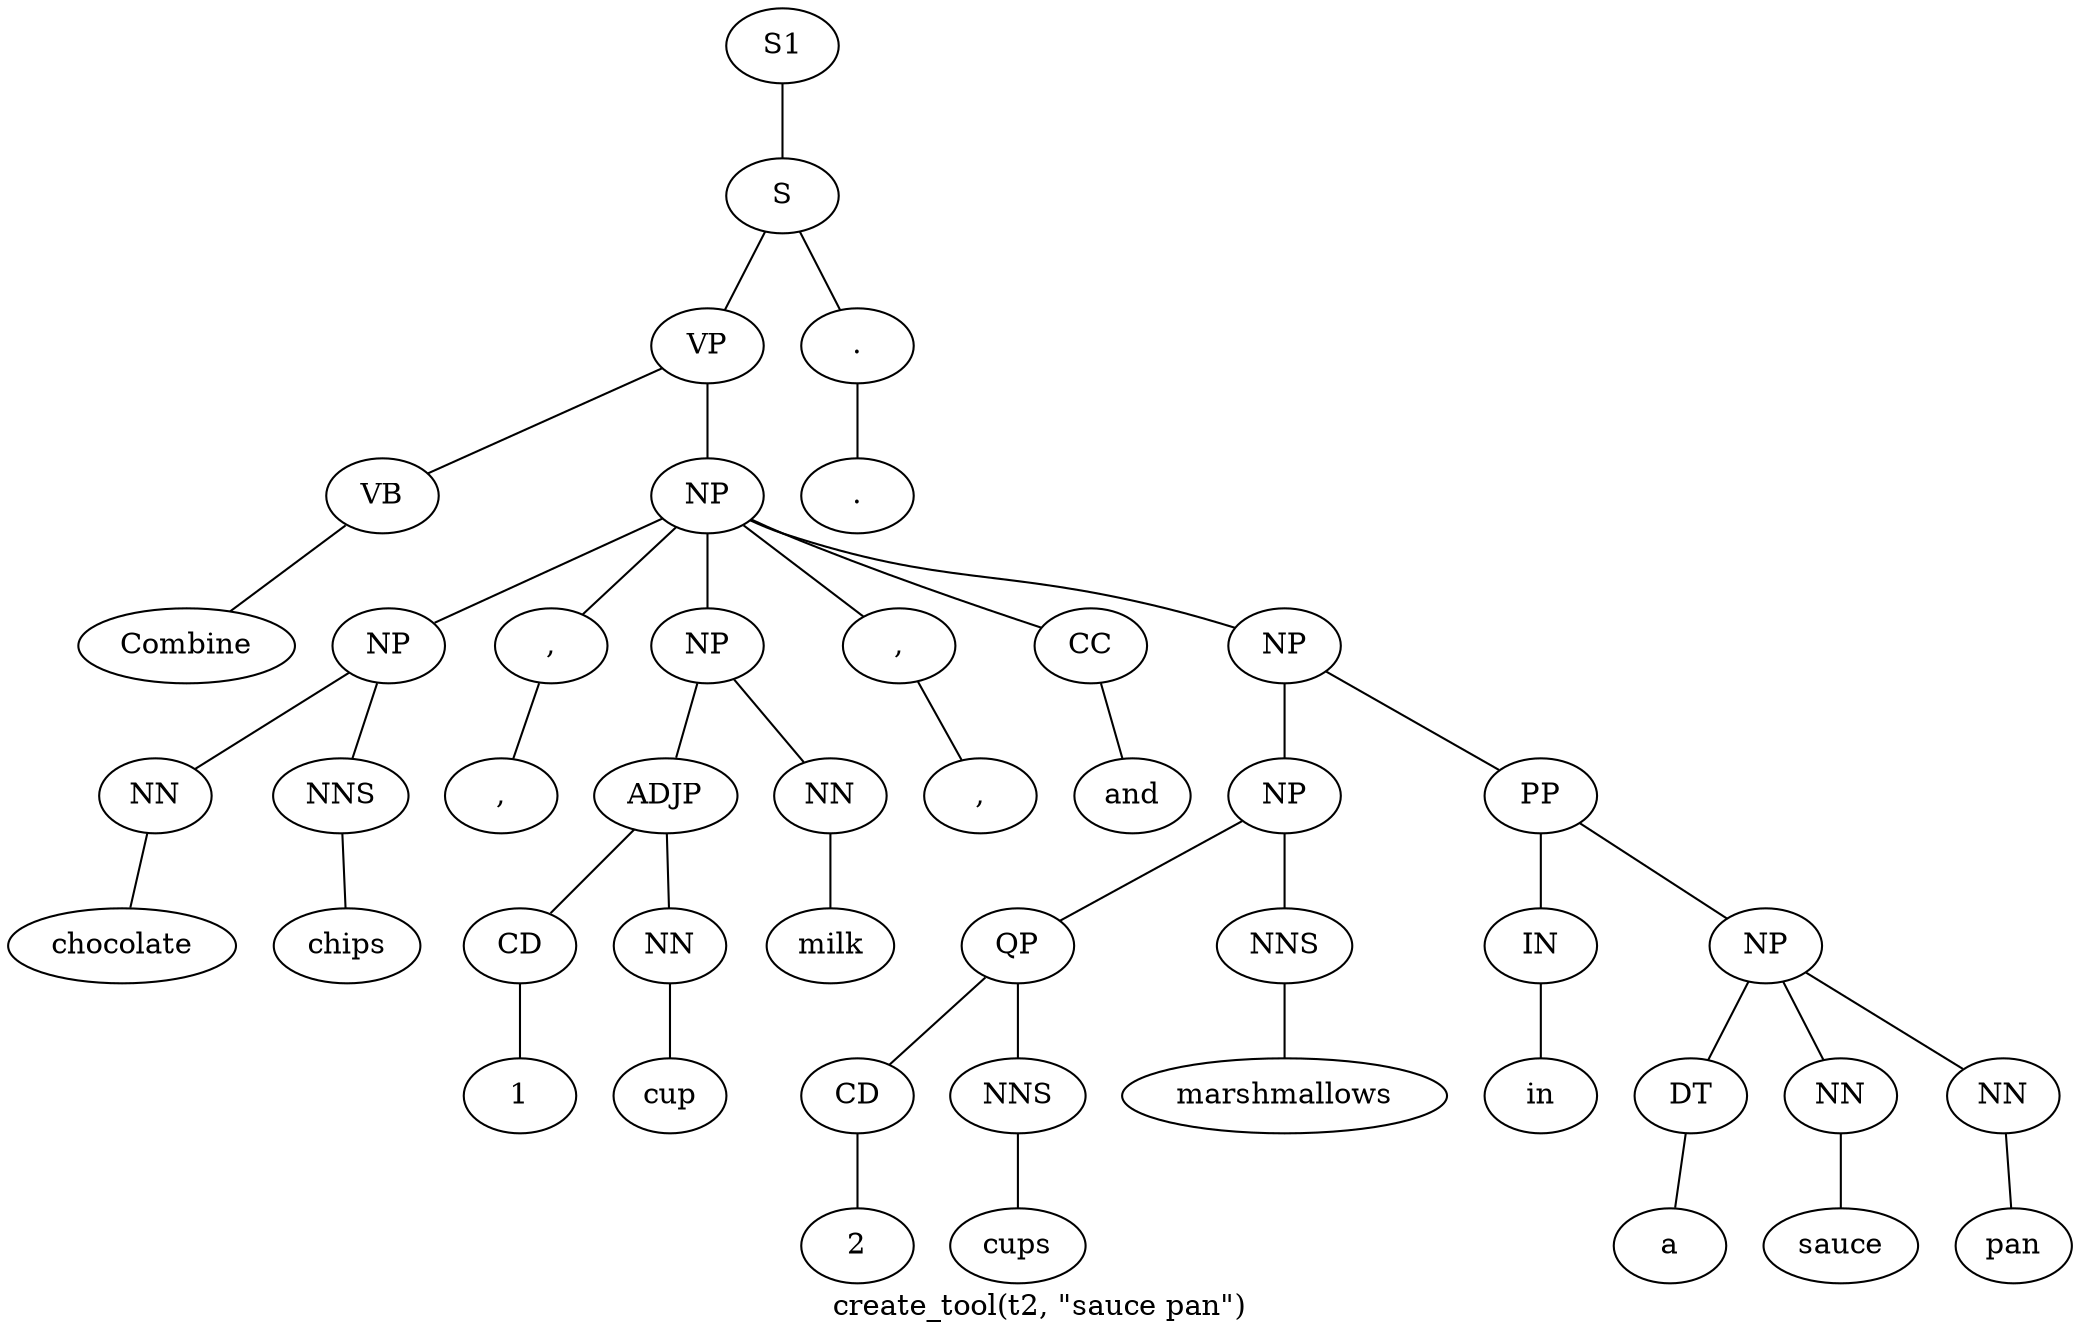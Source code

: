 graph SyntaxGraph {
	label = "create_tool(t2, \"sauce pan\")";
	Node0 [label="S1"];
	Node1 [label="S"];
	Node2 [label="VP"];
	Node3 [label="VB"];
	Node4 [label="Combine"];
	Node5 [label="NP"];
	Node6 [label="NP"];
	Node7 [label="NN"];
	Node8 [label="chocolate"];
	Node9 [label="NNS"];
	Node10 [label="chips"];
	Node11 [label=","];
	Node12 [label=","];
	Node13 [label="NP"];
	Node14 [label="ADJP"];
	Node15 [label="CD"];
	Node16 [label="1"];
	Node17 [label="NN"];
	Node18 [label="cup"];
	Node19 [label="NN"];
	Node20 [label="milk"];
	Node21 [label=","];
	Node22 [label=","];
	Node23 [label="CC"];
	Node24 [label="and"];
	Node25 [label="NP"];
	Node26 [label="NP"];
	Node27 [label="QP"];
	Node28 [label="CD"];
	Node29 [label="2"];
	Node30 [label="NNS"];
	Node31 [label="cups"];
	Node32 [label="NNS"];
	Node33 [label="marshmallows"];
	Node34 [label="PP"];
	Node35 [label="IN"];
	Node36 [label="in"];
	Node37 [label="NP"];
	Node38 [label="DT"];
	Node39 [label="a"];
	Node40 [label="NN"];
	Node41 [label="sauce"];
	Node42 [label="NN"];
	Node43 [label="pan"];
	Node44 [label="."];
	Node45 [label="."];

	Node0 -- Node1;
	Node1 -- Node2;
	Node1 -- Node44;
	Node2 -- Node3;
	Node2 -- Node5;
	Node3 -- Node4;
	Node5 -- Node6;
	Node5 -- Node11;
	Node5 -- Node13;
	Node5 -- Node21;
	Node5 -- Node23;
	Node5 -- Node25;
	Node6 -- Node7;
	Node6 -- Node9;
	Node7 -- Node8;
	Node9 -- Node10;
	Node11 -- Node12;
	Node13 -- Node14;
	Node13 -- Node19;
	Node14 -- Node15;
	Node14 -- Node17;
	Node15 -- Node16;
	Node17 -- Node18;
	Node19 -- Node20;
	Node21 -- Node22;
	Node23 -- Node24;
	Node25 -- Node26;
	Node25 -- Node34;
	Node26 -- Node27;
	Node26 -- Node32;
	Node27 -- Node28;
	Node27 -- Node30;
	Node28 -- Node29;
	Node30 -- Node31;
	Node32 -- Node33;
	Node34 -- Node35;
	Node34 -- Node37;
	Node35 -- Node36;
	Node37 -- Node38;
	Node37 -- Node40;
	Node37 -- Node42;
	Node38 -- Node39;
	Node40 -- Node41;
	Node42 -- Node43;
	Node44 -- Node45;
}
